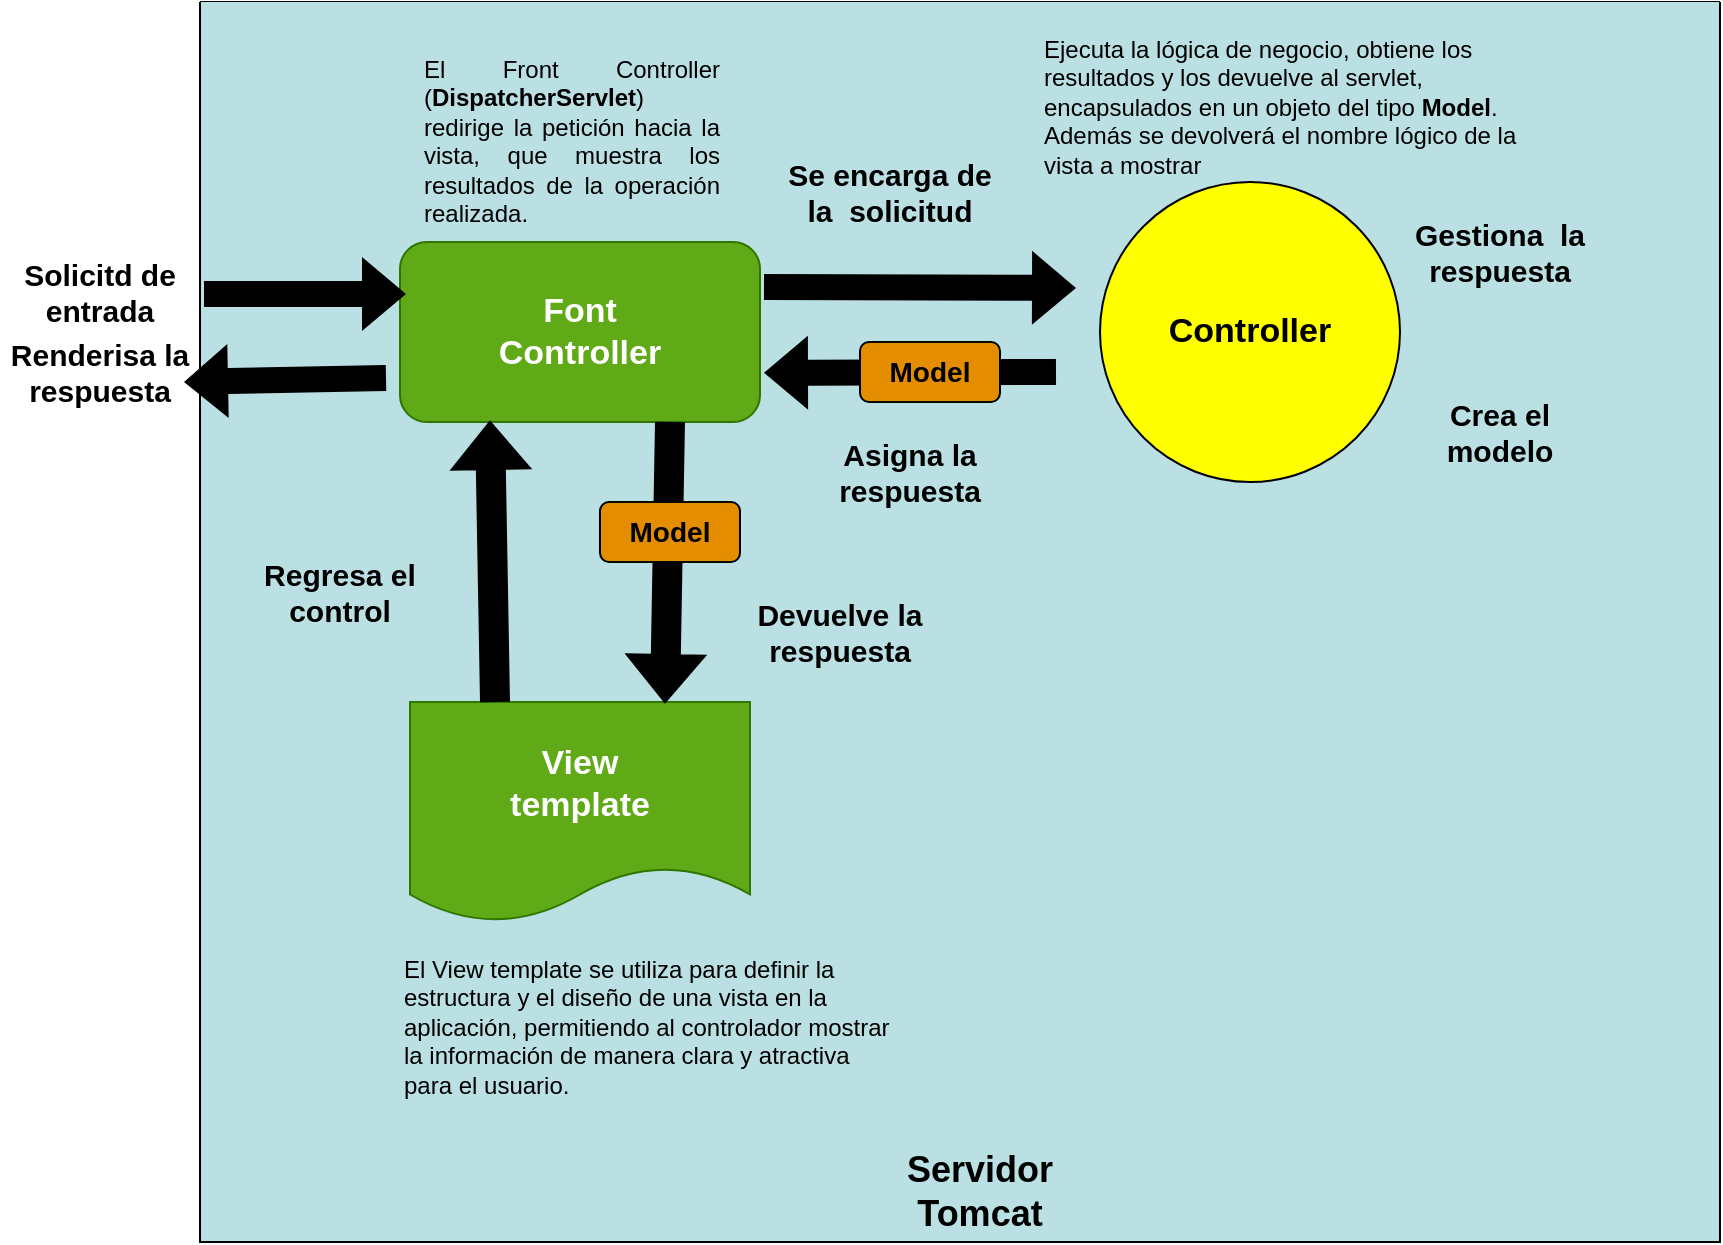 <mxfile version="20.8.10" type="device"><diagram name="Página-1" id="rqQYfL2IZVvw6yAy1Ws6"><mxGraphModel dx="2125" dy="1255" grid="1" gridSize="10" guides="1" tooltips="1" connect="1" arrows="1" fold="1" page="1" pageScale="1" pageWidth="1169" pageHeight="827" math="0" shadow="0"><root><mxCell id="0"/><mxCell id="1" parent="0"/><mxCell id="TOPkdOzvfgEOPjMMDiNQ-12" value="" style="swimlane;startSize=0;fillColor=#BBE0E3;swimlaneFillColor=#BBE0E3;" vertex="1" parent="1"><mxGeometry x="300" y="120" width="760" height="620" as="geometry"/></mxCell><mxCell id="TOPkdOzvfgEOPjMMDiNQ-14" value="&lt;b&gt;&lt;font style=&quot;font-size: 18px;&quot;&gt;Servidor Tomcat&lt;/font&gt;&lt;/b&gt;" style="text;html=1;strokeColor=none;fillColor=none;align=center;verticalAlign=middle;whiteSpace=wrap;rounded=0;fontSize=12;" vertex="1" parent="TOPkdOzvfgEOPjMMDiNQ-12"><mxGeometry x="340" y="580" width="100" height="30" as="geometry"/></mxCell><mxCell id="rgXFeZzETXbODQlq9Jpk-2" value="&lt;font size=&quot;1&quot; style=&quot;&quot;&gt;&lt;b style=&quot;font-size: 17px;&quot;&gt;Font &lt;br&gt;Controller&lt;/b&gt;&lt;/font&gt;" style="rounded=1;whiteSpace=wrap;html=1;align=center;fillColor=#60a917;fontColor=#ffffff;strokeColor=#2D7600;" parent="1" vertex="1"><mxGeometry x="400" y="240" width="180" height="90" as="geometry"/></mxCell><mxCell id="rgXFeZzETXbODQlq9Jpk-5" value="&lt;b style=&quot;border-color: var(--border-color); font-size: 17px;&quot;&gt;View&lt;br style=&quot;border-color: var(--border-color);&quot;&gt;template&lt;/b&gt;" style="shape=document;whiteSpace=wrap;html=1;boundedLbl=1;size=0.25;fillColor=#60a917;fontColor=#ffffff;strokeColor=#2D7600;" parent="1" vertex="1"><mxGeometry x="405" y="470" width="170" height="110" as="geometry"/></mxCell><mxCell id="rgXFeZzETXbODQlq9Jpk-8" value="&lt;b style=&quot;border-color: var(--border-color); font-size: 17px;&quot;&gt;Controller&lt;/b&gt;" style="ellipse;whiteSpace=wrap;html=1;aspect=fixed;fillColor=#ffff00;" parent="1" vertex="1"><mxGeometry x="750" y="210" width="150" height="150" as="geometry"/></mxCell><mxCell id="rgXFeZzETXbODQlq9Jpk-13" value="" style="shape=flexArrow;endArrow=classic;html=1;rounded=0;fontSize=14;entryX=0.25;entryY=1;entryDx=0;entryDy=0;exitX=0.25;exitY=0;exitDx=0;exitDy=0;fillColor=#000000;strokeWidth=3;" parent="1" source="rgXFeZzETXbODQlq9Jpk-5" target="rgXFeZzETXbODQlq9Jpk-2" edge="1"><mxGeometry width="50" height="50" relative="1" as="geometry"><mxPoint x="450" y="390" as="sourcePoint"/><mxPoint x="500" y="340" as="targetPoint"/></mxGeometry></mxCell><mxCell id="rgXFeZzETXbODQlq9Jpk-14" value="" style="shape=flexArrow;endArrow=classic;html=1;rounded=0;fontSize=14;entryX=0.75;entryY=0;entryDx=0;entryDy=0;exitX=0.75;exitY=1;exitDx=0;exitDy=0;fillColor=#000000;strokeWidth=3;" parent="1" source="rgXFeZzETXbODQlq9Jpk-2" target="rgXFeZzETXbODQlq9Jpk-5" edge="1"><mxGeometry width="50" height="50" relative="1" as="geometry"><mxPoint x="452.5" y="480" as="sourcePoint"/><mxPoint x="455" y="340" as="targetPoint"/></mxGeometry></mxCell><mxCell id="rgXFeZzETXbODQlq9Jpk-7" value="&lt;font style=&quot;font-size: 14px;&quot;&gt;&lt;b&gt;Model&lt;/b&gt;&lt;/font&gt;" style="rounded=1;whiteSpace=wrap;html=1;fillColor=#e48d00;" parent="1" vertex="1"><mxGeometry x="500" y="370" width="70" height="30" as="geometry"/></mxCell><mxCell id="rgXFeZzETXbODQlq9Jpk-16" value="" style="endArrow=classic;html=1;rounded=0;fontSize=14;exitX=1;exitY=0.25;exitDx=0;exitDy=0;strokeColor=none;shape=flexArrow;strokeWidth=4;fillColor=#000000;" parent="1" source="rgXFeZzETXbODQlq9Jpk-2" edge="1"><mxGeometry width="50" height="50" relative="1" as="geometry"><mxPoint x="612.5" y="270" as="sourcePoint"/><mxPoint x="740" y="263" as="targetPoint"/></mxGeometry></mxCell><mxCell id="rgXFeZzETXbODQlq9Jpk-21" value="" style="endArrow=classic;html=1;rounded=0;fontSize=14;strokeColor=none;shape=flexArrow;strokeWidth=4;fillColor=#000000;entryX=1;entryY=0.727;entryDx=0;entryDy=0;entryPerimeter=0;" parent="1" target="rgXFeZzETXbODQlq9Jpk-2" edge="1"><mxGeometry width="50" height="50" relative="1" as="geometry"><mxPoint x="730" y="305" as="sourcePoint"/><mxPoint x="590" y="305.47" as="targetPoint"/></mxGeometry></mxCell><mxCell id="rgXFeZzETXbODQlq9Jpk-10" value="&lt;font style=&quot;font-size: 14px;&quot;&gt;&lt;b&gt;Model&lt;/b&gt;&lt;/font&gt;" style="rounded=1;whiteSpace=wrap;html=1;fillColor=#e48d00;" parent="1" vertex="1"><mxGeometry x="630" y="290" width="70" height="30" as="geometry"/></mxCell><mxCell id="rgXFeZzETXbODQlq9Jpk-26" value="&lt;font style=&quot;font-size: 12px;&quot;&gt;&lt;span style=&quot;color: rgb(0, 0, 0); font-family: Verdana, Helvetica, sans-serif; font-style: normal; font-variant-ligatures: normal; font-variant-caps: normal; font-weight: 400; letter-spacing: normal; orphans: 2; text-align: left; text-indent: 0px; text-transform: none; widows: 2; word-spacing: 0px; -webkit-text-stroke-width: 0px; text-decoration-thickness: initial; text-decoration-style: initial; text-decoration-color: initial; float: none; display: inline !important;&quot;&gt;Ejecuta la lógica de negocio, obtiene los resultados y los devuelve al servlet, encapsulados en un objeto del tipo &lt;/span&gt;&lt;span style=&quot;color: rgb(0, 0, 0); font-family: Verdana, Helvetica, sans-serif; font-style: normal; font-variant-ligatures: normal; font-variant-caps: normal; letter-spacing: normal; orphans: 2; text-align: left; text-indent: 0px; text-transform: none; widows: 2; word-spacing: 0px; -webkit-text-stroke-width: 0px; text-decoration-thickness: initial; text-decoration-style: initial; text-decoration-color: initial; float: none; display: inline !important;&quot;&gt;&lt;b&gt;Model&lt;/b&gt;&lt;/span&gt;&lt;span style=&quot;color: rgb(0, 0, 0); font-family: Verdana, Helvetica, sans-serif; font-style: normal; font-variant-ligatures: normal; font-variant-caps: normal; font-weight: 400; letter-spacing: normal; orphans: 2; text-align: left; text-indent: 0px; text-transform: none; widows: 2; word-spacing: 0px; -webkit-text-stroke-width: 0px; text-decoration-thickness: initial; text-decoration-style: initial; text-decoration-color: initial; float: none; display: inline !important;&quot;&gt;. Además se devolverá el nombre lógico de la vista a mostrar&lt;/span&gt;&lt;/font&gt;" style="text;whiteSpace=wrap;html=1;fontSize=12;" parent="1" vertex="1"><mxGeometry x="720" y="130" width="250" height="70" as="geometry"/></mxCell><mxCell id="rgXFeZzETXbODQlq9Jpk-28" value="&lt;div style=&quot;text-align: justify;&quot;&gt;&lt;span style=&quot;font-family: Verdana, Helvetica, sans-serif; background-color: initial;&quot;&gt;El Front Controller (&lt;/span&gt;&lt;b style=&quot;font-family: Verdana, Helvetica, sans-serif; background-color: initial;&quot;&gt;DispatcherServlet&lt;/b&gt;&lt;span style=&quot;font-family: Verdana, Helvetica, sans-serif; background-color: initial;&quot;&gt;) redirige la petición hacia la vista, que muestra los resultados de la operación realizada.&lt;/span&gt;&lt;/div&gt;" style="text;whiteSpace=wrap;html=1;fontSize=12;" parent="1" vertex="1"><mxGeometry x="410" y="140" width="150" height="70" as="geometry"/></mxCell><mxCell id="rgXFeZzETXbODQlq9Jpk-29" value="El View template se utiliza para definir la estructura y el diseño de una vista en la aplicación, permitiendo al controlador mostrar la información de manera clara y atractiva para el usuario." style="text;whiteSpace=wrap;html=1;fontSize=12;" parent="1" vertex="1"><mxGeometry x="400" y="590" width="250" height="70" as="geometry"/></mxCell><mxCell id="rgXFeZzETXbODQlq9Jpk-30" value="&lt;b&gt;&lt;font style=&quot;font-size: 15px;&quot;&gt;Solicitd de entrada&lt;/font&gt;&lt;/b&gt;" style="text;html=1;strokeColor=none;fillColor=none;align=center;verticalAlign=middle;whiteSpace=wrap;rounded=0;fontSize=12;" parent="1" vertex="1"><mxGeometry x="200" y="250" width="100" height="30" as="geometry"/></mxCell><mxCell id="rgXFeZzETXbODQlq9Jpk-31" value="&lt;b&gt;&lt;font style=&quot;font-size: 15px;&quot;&gt;Regresa el control&lt;/font&gt;&lt;/b&gt;" style="text;html=1;strokeColor=none;fillColor=none;align=center;verticalAlign=middle;whiteSpace=wrap;rounded=0;fontSize=12;" parent="1" vertex="1"><mxGeometry x="320" y="400" width="100" height="30" as="geometry"/></mxCell><mxCell id="rgXFeZzETXbODQlq9Jpk-33" value="&lt;b&gt;&lt;font style=&quot;font-size: 15px;&quot;&gt;Se encarga de la&amp;nbsp; solicitud&lt;/font&gt;&lt;/b&gt;" style="text;html=1;strokeColor=none;fillColor=none;align=center;verticalAlign=middle;whiteSpace=wrap;rounded=0;fontSize=12;" parent="1" vertex="1"><mxGeometry x="590" y="200" width="110" height="30" as="geometry"/></mxCell><mxCell id="rgXFeZzETXbODQlq9Jpk-34" value="&lt;span style=&quot;font-size: 15px;&quot;&gt;&lt;b&gt;Renderisa la respuesta&lt;/b&gt;&lt;/span&gt;" style="text;html=1;strokeColor=none;fillColor=none;align=center;verticalAlign=middle;whiteSpace=wrap;rounded=0;fontSize=12;" parent="1" vertex="1"><mxGeometry x="200" y="290" width="100" height="30" as="geometry"/></mxCell><mxCell id="rgXFeZzETXbODQlq9Jpk-35" value="&lt;span style=&quot;font-size: 15px;&quot;&gt;&lt;b&gt;Gestiona&amp;nbsp; la respuesta&lt;/b&gt;&lt;/span&gt;" style="text;html=1;strokeColor=none;fillColor=none;align=center;verticalAlign=middle;whiteSpace=wrap;rounded=0;fontSize=12;" parent="1" vertex="1"><mxGeometry x="900" y="230" width="100" height="30" as="geometry"/></mxCell><mxCell id="TOPkdOzvfgEOPjMMDiNQ-1" value="&lt;b&gt;&lt;font style=&quot;font-size: 15px;&quot;&gt;Devuelve la respuesta&lt;/font&gt;&lt;/b&gt;" style="text;html=1;strokeColor=none;fillColor=none;align=center;verticalAlign=middle;whiteSpace=wrap;rounded=0;fontSize=12;" vertex="1" parent="1"><mxGeometry x="570" y="420" width="100" height="30" as="geometry"/></mxCell><mxCell id="TOPkdOzvfgEOPjMMDiNQ-5" value="" style="endArrow=classic;html=1;rounded=0;fontSize=14;strokeColor=none;shape=flexArrow;strokeWidth=4;fillColor=#000000;" edge="1" parent="1"><mxGeometry width="50" height="50" relative="1" as="geometry"><mxPoint x="300" y="266" as="sourcePoint"/><mxPoint x="405" y="266" as="targetPoint"/></mxGeometry></mxCell><mxCell id="TOPkdOzvfgEOPjMMDiNQ-6" value="" style="endArrow=classic;html=1;rounded=0;fontSize=14;strokeColor=none;shape=flexArrow;strokeWidth=4;fillColor=#000000;" edge="1" parent="1"><mxGeometry width="50" height="50" relative="1" as="geometry"><mxPoint x="395" y="308" as="sourcePoint"/><mxPoint x="290" y="310" as="targetPoint"/></mxGeometry></mxCell><mxCell id="TOPkdOzvfgEOPjMMDiNQ-7" value="&lt;b&gt;&lt;font style=&quot;font-size: 15px;&quot;&gt;Asigna la respuesta&lt;/font&gt;&lt;/b&gt;" style="text;html=1;strokeColor=none;fillColor=none;align=center;verticalAlign=middle;whiteSpace=wrap;rounded=0;fontSize=12;" vertex="1" parent="1"><mxGeometry x="600" y="340" width="110" height="30" as="geometry"/></mxCell><mxCell id="TOPkdOzvfgEOPjMMDiNQ-9" value="&lt;span style=&quot;font-size: 15px;&quot;&gt;&lt;b&gt;Crea el modelo&lt;/b&gt;&lt;/span&gt;" style="text;html=1;strokeColor=none;fillColor=none;align=center;verticalAlign=middle;whiteSpace=wrap;rounded=0;fontSize=12;" vertex="1" parent="1"><mxGeometry x="900" y="320" width="100" height="30" as="geometry"/></mxCell></root></mxGraphModel></diagram></mxfile>